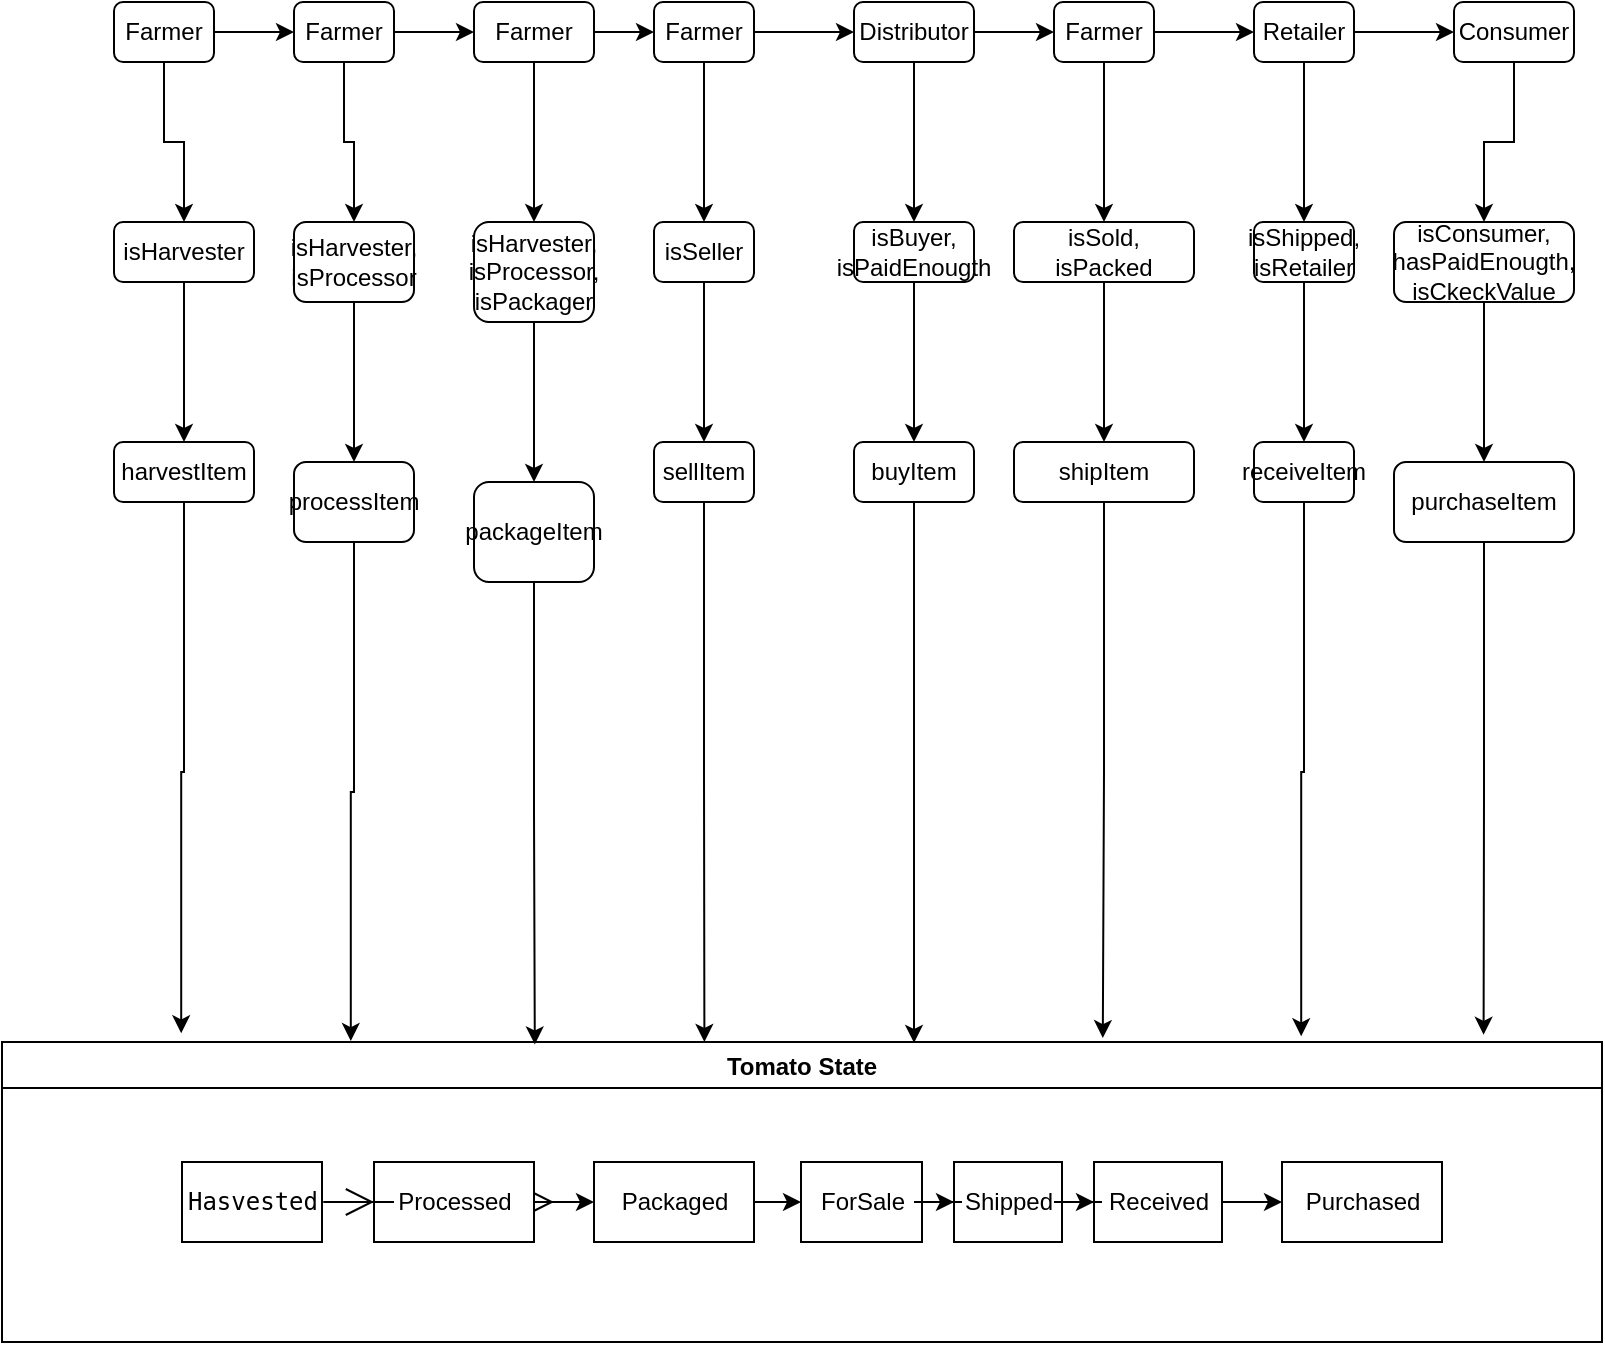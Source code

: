 <mxfile version="13.10.0" type="embed">
    <diagram id="C5RBs43oDa-KdzZeNtuy" name="Page-1">
        <mxGraphModel dx="478" dy="430" grid="1" gridSize="10" guides="1" tooltips="1" connect="1" arrows="1" fold="1" page="1" pageScale="1" pageWidth="827" pageHeight="1169" math="0" shadow="0">
            <root>
                <mxCell id="WIyWlLk6GJQsqaUBKTNV-0"/>
                <mxCell id="WIyWlLk6GJQsqaUBKTNV-1" parent="WIyWlLk6GJQsqaUBKTNV-0"/>
                <mxCell id="aIxRIQUGBkgqdUaO1r91-3" value="Tomato State" style="swimlane;" parent="WIyWlLk6GJQsqaUBKTNV-1" vertex="1">
                    <mxGeometry x="14" y="530" width="800" height="150" as="geometry"/>
                </mxCell>
                <mxCell id="aIxRIQUGBkgqdUaO1r91-5" value="&lt;pre class=&quot;tw-data-text tw-text-large XcVN5d tw-ta&quot; id=&quot;tw-target-text&quot; style=&quot;text-align: left&quot; dir=&quot;ltr&quot;&gt;&lt;span lang=&quot;en&quot;&gt;Hasvested&lt;/span&gt;&lt;/pre&gt;" style="html=1;" parent="aIxRIQUGBkgqdUaO1r91-3" vertex="1">
                    <mxGeometry x="90" y="60" width="70" height="40" as="geometry"/>
                </mxCell>
                <mxCell id="aIxRIQUGBkgqdUaO1r91-8" value="" style="endArrow=open;endFill=1;endSize=12;html=1;" parent="aIxRIQUGBkgqdUaO1r91-3" source="aIxRIQUGBkgqdUaO1r91-9" edge="1">
                    <mxGeometry width="160" relative="1" as="geometry">
                        <mxPoint x="200" y="80" as="sourcePoint"/>
                        <mxPoint x="276" y="80" as="targetPoint"/>
                    </mxGeometry>
                </mxCell>
                <mxCell id="aIxRIQUGBkgqdUaO1r91-15" value="Purchased" style="html=1;" parent="aIxRIQUGBkgqdUaO1r91-3" vertex="1">
                    <mxGeometry x="640" y="60" width="80" height="40" as="geometry"/>
                </mxCell>
                <mxCell id="aIxRIQUGBkgqdUaO1r91-9" value="Processed" style="html=1;" parent="aIxRIQUGBkgqdUaO1r91-3" vertex="1">
                    <mxGeometry x="186" y="60" width="80" height="40" as="geometry"/>
                </mxCell>
                <mxCell id="o_3yfdwPB5-UJ_ytxC-f-0" value="" style="endArrow=open;endFill=1;endSize=12;html=1;" parent="aIxRIQUGBkgqdUaO1r91-3" target="aIxRIQUGBkgqdUaO1r91-9" edge="1">
                    <mxGeometry width="160" relative="1" as="geometry">
                        <mxPoint x="196" y="80" as="sourcePoint"/>
                        <mxPoint x="290" y="260" as="targetPoint"/>
                        <Array as="points">
                            <mxPoint x="156" y="80"/>
                        </Array>
                    </mxGeometry>
                </mxCell>
                <mxCell id="o_3yfdwPB5-UJ_ytxC-f-1" value="Packaged" style="html=1;" parent="aIxRIQUGBkgqdUaO1r91-3" vertex="1">
                    <mxGeometry x="296" y="60" width="80" height="40" as="geometry"/>
                </mxCell>
                <mxCell id="o_3yfdwPB5-UJ_ytxC-f-2" value="" style="edgeStyle=orthogonalEdgeStyle;rounded=0;orthogonalLoop=1;jettySize=auto;html=1;" parent="aIxRIQUGBkgqdUaO1r91-3" source="aIxRIQUGBkgqdUaO1r91-9" target="o_3yfdwPB5-UJ_ytxC-f-1" edge="1">
                    <mxGeometry relative="1" as="geometry">
                        <mxPoint x="296" y="80" as="sourcePoint"/>
                        <mxPoint x="426" y="80" as="targetPoint"/>
                    </mxGeometry>
                </mxCell>
                <mxCell id="aIxRIQUGBkgqdUaO1r91-11" value="ForSale" style="html=1;" parent="aIxRIQUGBkgqdUaO1r91-3" vertex="1">
                    <mxGeometry x="399.5" y="60" width="60.5" height="40" as="geometry"/>
                </mxCell>
                <mxCell id="aIxRIQUGBkgqdUaO1r91-12" value="" style="edgeStyle=orthogonalEdgeStyle;rounded=0;orthogonalLoop=1;jettySize=auto;html=1;" parent="aIxRIQUGBkgqdUaO1r91-3" source="o_3yfdwPB5-UJ_ytxC-f-1" target="aIxRIQUGBkgqdUaO1r91-11" edge="1">
                    <mxGeometry relative="1" as="geometry"/>
                </mxCell>
                <mxCell id="o_3yfdwPB5-UJ_ytxC-f-3" value="Shipped" style="html=1;" parent="aIxRIQUGBkgqdUaO1r91-3" vertex="1">
                    <mxGeometry x="476" y="60" width="54" height="40" as="geometry"/>
                </mxCell>
                <mxCell id="o_3yfdwPB5-UJ_ytxC-f-4" value="" style="edgeStyle=orthogonalEdgeStyle;rounded=0;orthogonalLoop=1;jettySize=auto;html=1;" parent="aIxRIQUGBkgqdUaO1r91-3" source="aIxRIQUGBkgqdUaO1r91-11" target="o_3yfdwPB5-UJ_ytxC-f-3" edge="1">
                    <mxGeometry relative="1" as="geometry">
                        <mxPoint x="506" y="80" as="sourcePoint"/>
                        <mxPoint x="566" y="80" as="targetPoint"/>
                    </mxGeometry>
                </mxCell>
                <mxCell id="aIxRIQUGBkgqdUaO1r91-13" value="Received" style="html=1;" parent="aIxRIQUGBkgqdUaO1r91-3" vertex="1">
                    <mxGeometry x="546" y="60" width="64" height="40" as="geometry"/>
                </mxCell>
                <mxCell id="aIxRIQUGBkgqdUaO1r91-14" value="" style="edgeStyle=orthogonalEdgeStyle;rounded=0;orthogonalLoop=1;jettySize=auto;html=1;" parent="aIxRIQUGBkgqdUaO1r91-3" source="o_3yfdwPB5-UJ_ytxC-f-3" target="aIxRIQUGBkgqdUaO1r91-13" edge="1">
                    <mxGeometry relative="1" as="geometry"/>
                </mxCell>
                <mxCell id="aIxRIQUGBkgqdUaO1r91-16" value="" style="edgeStyle=orthogonalEdgeStyle;rounded=0;orthogonalLoop=1;jettySize=auto;html=1;" parent="aIxRIQUGBkgqdUaO1r91-3" source="aIxRIQUGBkgqdUaO1r91-13" target="aIxRIQUGBkgqdUaO1r91-15" edge="1">
                    <mxGeometry relative="1" as="geometry"/>
                </mxCell>
                <mxCell id="o_3yfdwPB5-UJ_ytxC-f-30" value="" style="edgeStyle=orthogonalEdgeStyle;rounded=0;orthogonalLoop=1;jettySize=auto;html=1;" parent="WIyWlLk6GJQsqaUBKTNV-1" source="o_3yfdwPB5-UJ_ytxC-f-5" target="o_3yfdwPB5-UJ_ytxC-f-29" edge="1">
                    <mxGeometry relative="1" as="geometry"/>
                </mxCell>
                <mxCell id="o_3yfdwPB5-UJ_ytxC-f-5" value="Farmer" style="rounded=1;whiteSpace=wrap;html=1;" parent="WIyWlLk6GJQsqaUBKTNV-1" vertex="1">
                    <mxGeometry x="70" y="10" width="50" height="30" as="geometry"/>
                </mxCell>
                <mxCell id="o_3yfdwPB5-UJ_ytxC-f-32" value="" style="edgeStyle=orthogonalEdgeStyle;rounded=0;orthogonalLoop=1;jettySize=auto;html=1;" parent="WIyWlLk6GJQsqaUBKTNV-1" source="o_3yfdwPB5-UJ_ytxC-f-10" target="o_3yfdwPB5-UJ_ytxC-f-31" edge="1">
                    <mxGeometry relative="1" as="geometry"/>
                </mxCell>
                <mxCell id="o_3yfdwPB5-UJ_ytxC-f-10" value="Farmer" style="rounded=1;whiteSpace=wrap;html=1;" parent="WIyWlLk6GJQsqaUBKTNV-1" vertex="1">
                    <mxGeometry x="160" y="10" width="50" height="30" as="geometry"/>
                </mxCell>
                <mxCell id="o_3yfdwPB5-UJ_ytxC-f-34" value="" style="edgeStyle=orthogonalEdgeStyle;rounded=0;orthogonalLoop=1;jettySize=auto;html=1;" parent="WIyWlLk6GJQsqaUBKTNV-1" source="o_3yfdwPB5-UJ_ytxC-f-11" target="o_3yfdwPB5-UJ_ytxC-f-33" edge="1">
                    <mxGeometry relative="1" as="geometry"/>
                </mxCell>
                <mxCell id="o_3yfdwPB5-UJ_ytxC-f-11" value="Farmer" style="rounded=1;whiteSpace=wrap;html=1;" parent="WIyWlLk6GJQsqaUBKTNV-1" vertex="1">
                    <mxGeometry x="250" y="10" width="60" height="30" as="geometry"/>
                </mxCell>
                <mxCell id="o_3yfdwPB5-UJ_ytxC-f-36" value="" style="edgeStyle=orthogonalEdgeStyle;rounded=0;orthogonalLoop=1;jettySize=auto;html=1;" parent="WIyWlLk6GJQsqaUBKTNV-1" source="o_3yfdwPB5-UJ_ytxC-f-12" target="o_3yfdwPB5-UJ_ytxC-f-35" edge="1">
                    <mxGeometry relative="1" as="geometry"/>
                </mxCell>
                <mxCell id="o_3yfdwPB5-UJ_ytxC-f-12" value="Farmer" style="rounded=1;whiteSpace=wrap;html=1;" parent="WIyWlLk6GJQsqaUBKTNV-1" vertex="1">
                    <mxGeometry x="340" y="10" width="50" height="30" as="geometry"/>
                </mxCell>
                <mxCell id="o_3yfdwPB5-UJ_ytxC-f-26" value="" style="edgeStyle=orthogonalEdgeStyle;rounded=0;orthogonalLoop=1;jettySize=auto;html=1;" parent="WIyWlLk6GJQsqaUBKTNV-1" source="o_3yfdwPB5-UJ_ytxC-f-13" target="o_3yfdwPB5-UJ_ytxC-f-14" edge="1">
                    <mxGeometry relative="1" as="geometry"/>
                </mxCell>
                <mxCell id="o_3yfdwPB5-UJ_ytxC-f-38" value="" style="edgeStyle=orthogonalEdgeStyle;rounded=0;orthogonalLoop=1;jettySize=auto;html=1;" parent="WIyWlLk6GJQsqaUBKTNV-1" source="o_3yfdwPB5-UJ_ytxC-f-13" target="o_3yfdwPB5-UJ_ytxC-f-37" edge="1">
                    <mxGeometry relative="1" as="geometry"/>
                </mxCell>
                <mxCell id="o_3yfdwPB5-UJ_ytxC-f-13" value="Distributor" style="rounded=1;whiteSpace=wrap;html=1;" parent="WIyWlLk6GJQsqaUBKTNV-1" vertex="1">
                    <mxGeometry x="440" y="10" width="60" height="30" as="geometry"/>
                </mxCell>
                <mxCell id="o_3yfdwPB5-UJ_ytxC-f-27" value="" style="edgeStyle=orthogonalEdgeStyle;rounded=0;orthogonalLoop=1;jettySize=auto;html=1;" parent="WIyWlLk6GJQsqaUBKTNV-1" source="o_3yfdwPB5-UJ_ytxC-f-14" target="o_3yfdwPB5-UJ_ytxC-f-15" edge="1">
                    <mxGeometry relative="1" as="geometry"/>
                </mxCell>
                <mxCell id="o_3yfdwPB5-UJ_ytxC-f-40" value="" style="edgeStyle=orthogonalEdgeStyle;rounded=0;orthogonalLoop=1;jettySize=auto;html=1;" parent="WIyWlLk6GJQsqaUBKTNV-1" source="o_3yfdwPB5-UJ_ytxC-f-14" target="o_3yfdwPB5-UJ_ytxC-f-39" edge="1">
                    <mxGeometry relative="1" as="geometry"/>
                </mxCell>
                <mxCell id="o_3yfdwPB5-UJ_ytxC-f-14" value="Farmer" style="rounded=1;whiteSpace=wrap;html=1;" parent="WIyWlLk6GJQsqaUBKTNV-1" vertex="1">
                    <mxGeometry x="540" y="10" width="50" height="30" as="geometry"/>
                </mxCell>
                <mxCell id="o_3yfdwPB5-UJ_ytxC-f-28" value="" style="edgeStyle=orthogonalEdgeStyle;rounded=0;orthogonalLoop=1;jettySize=auto;html=1;" parent="WIyWlLk6GJQsqaUBKTNV-1" source="o_3yfdwPB5-UJ_ytxC-f-15" target="o_3yfdwPB5-UJ_ytxC-f-16" edge="1">
                    <mxGeometry relative="1" as="geometry"/>
                </mxCell>
                <mxCell id="o_3yfdwPB5-UJ_ytxC-f-42" value="" style="edgeStyle=orthogonalEdgeStyle;rounded=0;orthogonalLoop=1;jettySize=auto;html=1;" parent="WIyWlLk6GJQsqaUBKTNV-1" source="o_3yfdwPB5-UJ_ytxC-f-15" target="o_3yfdwPB5-UJ_ytxC-f-41" edge="1">
                    <mxGeometry relative="1" as="geometry"/>
                </mxCell>
                <mxCell id="o_3yfdwPB5-UJ_ytxC-f-15" value="Retailer" style="rounded=1;whiteSpace=wrap;html=1;" parent="WIyWlLk6GJQsqaUBKTNV-1" vertex="1">
                    <mxGeometry x="640" y="10" width="50" height="30" as="geometry"/>
                </mxCell>
                <mxCell id="o_3yfdwPB5-UJ_ytxC-f-44" value="" style="edgeStyle=orthogonalEdgeStyle;rounded=0;orthogonalLoop=1;jettySize=auto;html=1;" parent="WIyWlLk6GJQsqaUBKTNV-1" source="o_3yfdwPB5-UJ_ytxC-f-16" target="o_3yfdwPB5-UJ_ytxC-f-43" edge="1">
                    <mxGeometry relative="1" as="geometry"/>
                </mxCell>
                <mxCell id="o_3yfdwPB5-UJ_ytxC-f-16" value="Consumer" style="rounded=1;whiteSpace=wrap;html=1;" parent="WIyWlLk6GJQsqaUBKTNV-1" vertex="1">
                    <mxGeometry x="740" y="10" width="60" height="30" as="geometry"/>
                </mxCell>
                <mxCell id="o_3yfdwPB5-UJ_ytxC-f-22" value="" style="endArrow=classic;html=1;exitX=1;exitY=0.5;exitDx=0;exitDy=0;" parent="WIyWlLk6GJQsqaUBKTNV-1" source="o_3yfdwPB5-UJ_ytxC-f-5" edge="1">
                    <mxGeometry width="50" height="50" relative="1" as="geometry">
                        <mxPoint x="130" y="70" as="sourcePoint"/>
                        <mxPoint x="160" y="25" as="targetPoint"/>
                    </mxGeometry>
                </mxCell>
                <mxCell id="o_3yfdwPB5-UJ_ytxC-f-23" value="" style="endArrow=classic;html=1;exitX=1;exitY=0.5;exitDx=0;exitDy=0;entryX=0;entryY=0.5;entryDx=0;entryDy=0;" parent="WIyWlLk6GJQsqaUBKTNV-1" source="o_3yfdwPB5-UJ_ytxC-f-10" target="o_3yfdwPB5-UJ_ytxC-f-11" edge="1">
                    <mxGeometry width="50" height="50" relative="1" as="geometry">
                        <mxPoint x="210" y="60" as="sourcePoint"/>
                        <mxPoint x="260" y="10" as="targetPoint"/>
                    </mxGeometry>
                </mxCell>
                <mxCell id="o_3yfdwPB5-UJ_ytxC-f-24" value="" style="endArrow=classic;html=1;exitX=1;exitY=0.5;exitDx=0;exitDy=0;" parent="WIyWlLk6GJQsqaUBKTNV-1" source="o_3yfdwPB5-UJ_ytxC-f-11" edge="1">
                    <mxGeometry width="50" height="50" relative="1" as="geometry">
                        <mxPoint x="310" y="70" as="sourcePoint"/>
                        <mxPoint x="340" y="25" as="targetPoint"/>
                    </mxGeometry>
                </mxCell>
                <mxCell id="o_3yfdwPB5-UJ_ytxC-f-25" value="" style="endArrow=classic;html=1;exitX=1;exitY=0.5;exitDx=0;exitDy=0;entryX=0;entryY=0.5;entryDx=0;entryDy=0;" parent="WIyWlLk6GJQsqaUBKTNV-1" source="o_3yfdwPB5-UJ_ytxC-f-12" target="o_3yfdwPB5-UJ_ytxC-f-13" edge="1">
                    <mxGeometry width="50" height="50" relative="1" as="geometry">
                        <mxPoint x="380" y="70" as="sourcePoint"/>
                        <mxPoint x="430" y="20" as="targetPoint"/>
                    </mxGeometry>
                </mxCell>
                <mxCell id="o_3yfdwPB5-UJ_ytxC-f-46" value="" style="edgeStyle=orthogonalEdgeStyle;rounded=0;orthogonalLoop=1;jettySize=auto;html=1;" parent="WIyWlLk6GJQsqaUBKTNV-1" source="o_3yfdwPB5-UJ_ytxC-f-29" target="o_3yfdwPB5-UJ_ytxC-f-45" edge="1">
                    <mxGeometry relative="1" as="geometry"/>
                </mxCell>
                <mxCell id="o_3yfdwPB5-UJ_ytxC-f-29" value="isHarvester" style="rounded=1;whiteSpace=wrap;html=1;" parent="WIyWlLk6GJQsqaUBKTNV-1" vertex="1">
                    <mxGeometry x="70" y="120" width="70" height="30" as="geometry"/>
                </mxCell>
                <mxCell id="o_3yfdwPB5-UJ_ytxC-f-49" value="" style="edgeStyle=orthogonalEdgeStyle;rounded=0;orthogonalLoop=1;jettySize=auto;html=1;" parent="WIyWlLk6GJQsqaUBKTNV-1" source="o_3yfdwPB5-UJ_ytxC-f-31" target="o_3yfdwPB5-UJ_ytxC-f-48" edge="1">
                    <mxGeometry relative="1" as="geometry"/>
                </mxCell>
                <mxCell id="o_3yfdwPB5-UJ_ytxC-f-31" value="isHarvester, isProcessor" style="rounded=1;whiteSpace=wrap;html=1;" parent="WIyWlLk6GJQsqaUBKTNV-1" vertex="1">
                    <mxGeometry x="160" y="120" width="60" height="40" as="geometry"/>
                </mxCell>
                <mxCell id="o_3yfdwPB5-UJ_ytxC-f-52" value="" style="edgeStyle=orthogonalEdgeStyle;rounded=0;orthogonalLoop=1;jettySize=auto;html=1;" parent="WIyWlLk6GJQsqaUBKTNV-1" source="o_3yfdwPB5-UJ_ytxC-f-33" target="o_3yfdwPB5-UJ_ytxC-f-51" edge="1">
                    <mxGeometry relative="1" as="geometry"/>
                </mxCell>
                <mxCell id="o_3yfdwPB5-UJ_ytxC-f-33" value="isHarvester, isProcessor, isPackager" style="rounded=1;whiteSpace=wrap;html=1;" parent="WIyWlLk6GJQsqaUBKTNV-1" vertex="1">
                    <mxGeometry x="250" y="120" width="60" height="50" as="geometry"/>
                </mxCell>
                <mxCell id="o_3yfdwPB5-UJ_ytxC-f-54" value="" style="edgeStyle=orthogonalEdgeStyle;rounded=0;orthogonalLoop=1;jettySize=auto;html=1;" parent="WIyWlLk6GJQsqaUBKTNV-1" source="o_3yfdwPB5-UJ_ytxC-f-35" target="o_3yfdwPB5-UJ_ytxC-f-53" edge="1">
                    <mxGeometry relative="1" as="geometry"/>
                </mxCell>
                <mxCell id="o_3yfdwPB5-UJ_ytxC-f-35" value="isSeller" style="rounded=1;whiteSpace=wrap;html=1;" parent="WIyWlLk6GJQsqaUBKTNV-1" vertex="1">
                    <mxGeometry x="340" y="120" width="50" height="30" as="geometry"/>
                </mxCell>
                <mxCell id="o_3yfdwPB5-UJ_ytxC-f-56" value="" style="edgeStyle=orthogonalEdgeStyle;rounded=0;orthogonalLoop=1;jettySize=auto;html=1;" parent="WIyWlLk6GJQsqaUBKTNV-1" source="o_3yfdwPB5-UJ_ytxC-f-37" target="o_3yfdwPB5-UJ_ytxC-f-55" edge="1">
                    <mxGeometry relative="1" as="geometry"/>
                </mxCell>
                <mxCell id="o_3yfdwPB5-UJ_ytxC-f-37" value="isBuyer, isPaidEnougth" style="rounded=1;whiteSpace=wrap;html=1;" parent="WIyWlLk6GJQsqaUBKTNV-1" vertex="1">
                    <mxGeometry x="440" y="120" width="60" height="30" as="geometry"/>
                </mxCell>
                <mxCell id="o_3yfdwPB5-UJ_ytxC-f-58" value="" style="edgeStyle=orthogonalEdgeStyle;rounded=0;orthogonalLoop=1;jettySize=auto;html=1;" parent="WIyWlLk6GJQsqaUBKTNV-1" source="o_3yfdwPB5-UJ_ytxC-f-39" target="o_3yfdwPB5-UJ_ytxC-f-57" edge="1">
                    <mxGeometry relative="1" as="geometry"/>
                </mxCell>
                <mxCell id="o_3yfdwPB5-UJ_ytxC-f-39" value="isSold,&lt;br&gt;isPacked" style="rounded=1;whiteSpace=wrap;html=1;" parent="WIyWlLk6GJQsqaUBKTNV-1" vertex="1">
                    <mxGeometry x="520" y="120" width="90" height="30" as="geometry"/>
                </mxCell>
                <mxCell id="o_3yfdwPB5-UJ_ytxC-f-60" value="" style="edgeStyle=orthogonalEdgeStyle;rounded=0;orthogonalLoop=1;jettySize=auto;html=1;" parent="WIyWlLk6GJQsqaUBKTNV-1" source="o_3yfdwPB5-UJ_ytxC-f-41" target="o_3yfdwPB5-UJ_ytxC-f-59" edge="1">
                    <mxGeometry relative="1" as="geometry"/>
                </mxCell>
                <mxCell id="o_3yfdwPB5-UJ_ytxC-f-41" value="isShipped, isRetailer" style="rounded=1;whiteSpace=wrap;html=1;" parent="WIyWlLk6GJQsqaUBKTNV-1" vertex="1">
                    <mxGeometry x="640" y="120" width="50" height="30" as="geometry"/>
                </mxCell>
                <mxCell id="o_3yfdwPB5-UJ_ytxC-f-62" value="" style="edgeStyle=orthogonalEdgeStyle;rounded=0;orthogonalLoop=1;jettySize=auto;html=1;" parent="WIyWlLk6GJQsqaUBKTNV-1" source="o_3yfdwPB5-UJ_ytxC-f-43" target="o_3yfdwPB5-UJ_ytxC-f-61" edge="1">
                    <mxGeometry relative="1" as="geometry"/>
                </mxCell>
                <mxCell id="o_3yfdwPB5-UJ_ytxC-f-43" value="isConsumer, hasPaidEnougth,&lt;br&gt;isCkeckValue" style="rounded=1;whiteSpace=wrap;html=1;" parent="WIyWlLk6GJQsqaUBKTNV-1" vertex="1">
                    <mxGeometry x="710" y="120" width="90" height="40" as="geometry"/>
                </mxCell>
                <mxCell id="o_3yfdwPB5-UJ_ytxC-f-47" value="" style="edgeStyle=orthogonalEdgeStyle;rounded=0;orthogonalLoop=1;jettySize=auto;html=1;entryX=0.112;entryY=-0.029;entryDx=0;entryDy=0;entryPerimeter=0;" parent="WIyWlLk6GJQsqaUBKTNV-1" source="o_3yfdwPB5-UJ_ytxC-f-45" target="aIxRIQUGBkgqdUaO1r91-3" edge="1">
                    <mxGeometry relative="1" as="geometry">
                        <mxPoint x="105" y="340" as="targetPoint"/>
                    </mxGeometry>
                </mxCell>
                <mxCell id="o_3yfdwPB5-UJ_ytxC-f-45" value="harvestItem" style="rounded=1;whiteSpace=wrap;html=1;" parent="WIyWlLk6GJQsqaUBKTNV-1" vertex="1">
                    <mxGeometry x="70" y="230" width="70" height="30" as="geometry"/>
                </mxCell>
                <mxCell id="o_3yfdwPB5-UJ_ytxC-f-50" value="" style="edgeStyle=orthogonalEdgeStyle;rounded=0;orthogonalLoop=1;jettySize=auto;html=1;entryX=0.218;entryY=-0.003;entryDx=0;entryDy=0;entryPerimeter=0;" parent="WIyWlLk6GJQsqaUBKTNV-1" source="o_3yfdwPB5-UJ_ytxC-f-48" target="aIxRIQUGBkgqdUaO1r91-3" edge="1">
                    <mxGeometry relative="1" as="geometry">
                        <mxPoint x="190" y="360" as="targetPoint"/>
                    </mxGeometry>
                </mxCell>
                <mxCell id="o_3yfdwPB5-UJ_ytxC-f-48" value="processItem" style="rounded=1;whiteSpace=wrap;html=1;" parent="WIyWlLk6GJQsqaUBKTNV-1" vertex="1">
                    <mxGeometry x="160" y="240" width="60" height="40" as="geometry"/>
                </mxCell>
                <mxCell id="o_3yfdwPB5-UJ_ytxC-f-64" value="" style="edgeStyle=orthogonalEdgeStyle;rounded=0;orthogonalLoop=1;jettySize=auto;html=1;entryX=0.333;entryY=0.008;entryDx=0;entryDy=0;entryPerimeter=0;" parent="WIyWlLk6GJQsqaUBKTNV-1" source="o_3yfdwPB5-UJ_ytxC-f-51" target="aIxRIQUGBkgqdUaO1r91-3" edge="1">
                    <mxGeometry relative="1" as="geometry">
                        <mxPoint x="280" y="380" as="targetPoint"/>
                    </mxGeometry>
                </mxCell>
                <mxCell id="o_3yfdwPB5-UJ_ytxC-f-51" value="packageItem" style="rounded=1;whiteSpace=wrap;html=1;" parent="WIyWlLk6GJQsqaUBKTNV-1" vertex="1">
                    <mxGeometry x="250" y="250" width="60" height="50" as="geometry"/>
                </mxCell>
                <mxCell id="o_3yfdwPB5-UJ_ytxC-f-63" value="" style="edgeStyle=orthogonalEdgeStyle;rounded=0;orthogonalLoop=1;jettySize=auto;html=1;entryX=0.439;entryY=0;entryDx=0;entryDy=0;entryPerimeter=0;" parent="WIyWlLk6GJQsqaUBKTNV-1" source="o_3yfdwPB5-UJ_ytxC-f-53" target="aIxRIQUGBkgqdUaO1r91-3" edge="1">
                    <mxGeometry relative="1" as="geometry">
                        <mxPoint x="365" y="340" as="targetPoint"/>
                    </mxGeometry>
                </mxCell>
                <mxCell id="o_3yfdwPB5-UJ_ytxC-f-53" value="sellItem" style="rounded=1;whiteSpace=wrap;html=1;" parent="WIyWlLk6GJQsqaUBKTNV-1" vertex="1">
                    <mxGeometry x="340" y="230" width="50" height="30" as="geometry"/>
                </mxCell>
                <mxCell id="o_3yfdwPB5-UJ_ytxC-f-65" value="" style="edgeStyle=orthogonalEdgeStyle;rounded=0;orthogonalLoop=1;jettySize=auto;html=1;entryX=0.57;entryY=0.003;entryDx=0;entryDy=0;entryPerimeter=0;" parent="WIyWlLk6GJQsqaUBKTNV-1" source="o_3yfdwPB5-UJ_ytxC-f-55" target="aIxRIQUGBkgqdUaO1r91-3" edge="1">
                    <mxGeometry relative="1" as="geometry">
                        <mxPoint x="470" y="340" as="targetPoint"/>
                    </mxGeometry>
                </mxCell>
                <mxCell id="o_3yfdwPB5-UJ_ytxC-f-55" value="buyItem" style="rounded=1;whiteSpace=wrap;html=1;" parent="WIyWlLk6GJQsqaUBKTNV-1" vertex="1">
                    <mxGeometry x="440" y="230" width="60" height="30" as="geometry"/>
                </mxCell>
                <mxCell id="o_3yfdwPB5-UJ_ytxC-f-66" value="" style="edgeStyle=orthogonalEdgeStyle;rounded=0;orthogonalLoop=1;jettySize=auto;html=1;entryX=0.688;entryY=-0.013;entryDx=0;entryDy=0;entryPerimeter=0;" parent="WIyWlLk6GJQsqaUBKTNV-1" source="o_3yfdwPB5-UJ_ytxC-f-57" target="aIxRIQUGBkgqdUaO1r91-3" edge="1">
                    <mxGeometry relative="1" as="geometry">
                        <mxPoint x="565" y="340" as="targetPoint"/>
                    </mxGeometry>
                </mxCell>
                <mxCell id="o_3yfdwPB5-UJ_ytxC-f-57" value="shipItem" style="rounded=1;whiteSpace=wrap;html=1;" parent="WIyWlLk6GJQsqaUBKTNV-1" vertex="1">
                    <mxGeometry x="520" y="230" width="90" height="30" as="geometry"/>
                </mxCell>
                <mxCell id="o_3yfdwPB5-UJ_ytxC-f-67" value="" style="edgeStyle=orthogonalEdgeStyle;rounded=0;orthogonalLoop=1;jettySize=auto;html=1;entryX=0.812;entryY=-0.019;entryDx=0;entryDy=0;entryPerimeter=0;" parent="WIyWlLk6GJQsqaUBKTNV-1" source="o_3yfdwPB5-UJ_ytxC-f-59" target="aIxRIQUGBkgqdUaO1r91-3" edge="1">
                    <mxGeometry relative="1" as="geometry">
                        <mxPoint x="665" y="340" as="targetPoint"/>
                    </mxGeometry>
                </mxCell>
                <mxCell id="o_3yfdwPB5-UJ_ytxC-f-59" value="receiveItem" style="rounded=1;whiteSpace=wrap;html=1;" parent="WIyWlLk6GJQsqaUBKTNV-1" vertex="1">
                    <mxGeometry x="640" y="230" width="50" height="30" as="geometry"/>
                </mxCell>
                <mxCell id="o_3yfdwPB5-UJ_ytxC-f-68" value="" style="edgeStyle=orthogonalEdgeStyle;rounded=0;orthogonalLoop=1;jettySize=auto;html=1;entryX=0.926;entryY=-0.024;entryDx=0;entryDy=0;entryPerimeter=0;" parent="WIyWlLk6GJQsqaUBKTNV-1" source="o_3yfdwPB5-UJ_ytxC-f-61" target="aIxRIQUGBkgqdUaO1r91-3" edge="1">
                    <mxGeometry relative="1" as="geometry">
                        <mxPoint x="755" y="360" as="targetPoint"/>
                    </mxGeometry>
                </mxCell>
                <mxCell id="o_3yfdwPB5-UJ_ytxC-f-61" value="purchaseItem" style="rounded=1;whiteSpace=wrap;html=1;" parent="WIyWlLk6GJQsqaUBKTNV-1" vertex="1">
                    <mxGeometry x="710" y="240" width="90" height="40" as="geometry"/>
                </mxCell>
            </root>
        </mxGraphModel>
    </diagram>
</mxfile>